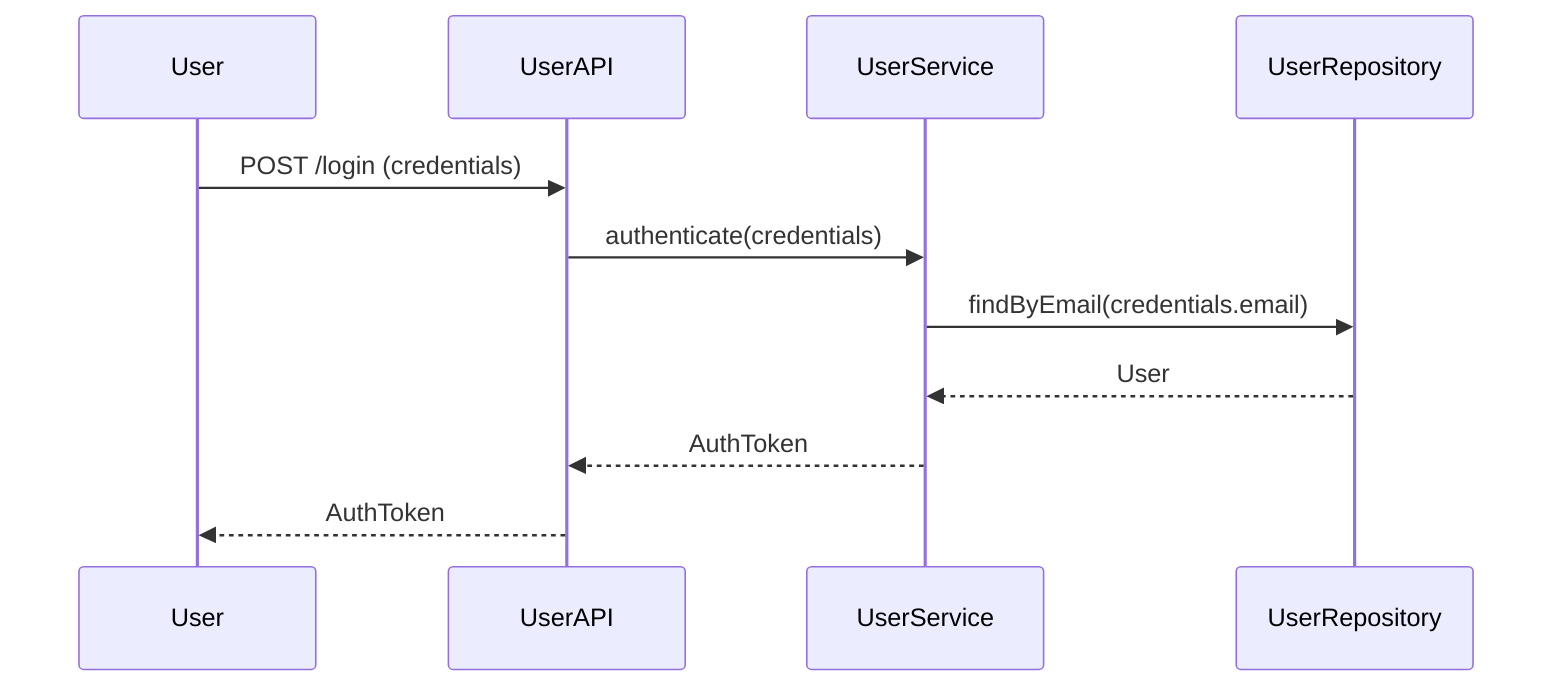 sequenceDiagram
participant User
participant UserAPI
participant UserService
participant UserRepository

User->>UserAPI: POST /login (credentials)
UserAPI->>UserService: authenticate(credentials)
UserService->>UserRepository: findByEmail(credentials.email)
UserRepository-->>UserService: User
UserService-->>UserAPI: AuthToken
UserAPI-->>User: AuthToken